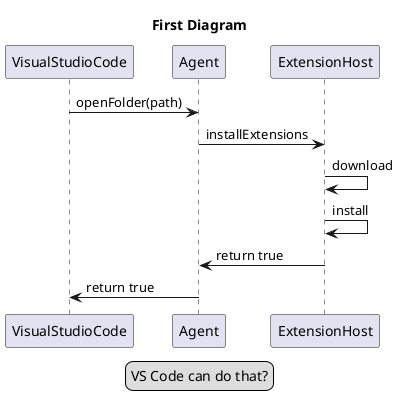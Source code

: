 # Hit Alt-D preview me!
@startuml
title First Diagram
legend
    VS Code can do that?
end legend
VisualStudioCode -> Agent: openFolder(path)
Agent -> ExtensionHost: installExtensions
ExtensionHost -> ExtensionHost: download
ExtensionHost -> ExtensionHost: install
ExtensionHost -> Agent: return true
Agent -> VisualStudioCode: return true
@enduml

@startuml
title Second Diagram
legend
    VS Code can do that?
end legend
VisualStudioCode -> Agent: installWorkspaceExtension(id)
Agent -> ExtensionHost: installExtension(id)
ExtensionHost -> ExtensionHost: download
ExtensionHost -> ExtensionHost: install
ExtensionHost -> Agent: return true
Agent -> VisualStudioCode: return true
@enduml
